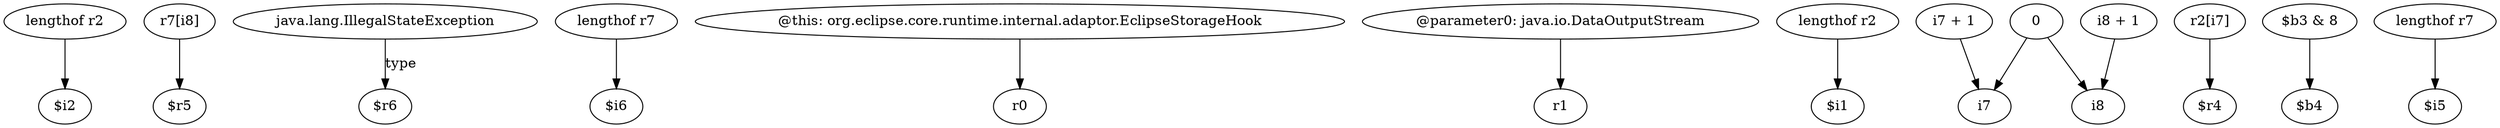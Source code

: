 digraph g {
0[label="lengthof r2"]
1[label="$i2"]
0->1[label=""]
2[label="r7[i8]"]
3[label="$r5"]
2->3[label=""]
4[label="java.lang.IllegalStateException"]
5[label="$r6"]
4->5[label="type"]
6[label="lengthof r7"]
7[label="$i6"]
6->7[label=""]
8[label="@this: org.eclipse.core.runtime.internal.adaptor.EclipseStorageHook"]
9[label="r0"]
8->9[label=""]
10[label="@parameter0: java.io.DataOutputStream"]
11[label="r1"]
10->11[label=""]
12[label="lengthof r2"]
13[label="$i1"]
12->13[label=""]
14[label="i7 + 1"]
15[label="i7"]
14->15[label=""]
16[label="0"]
17[label="i8"]
16->17[label=""]
16->15[label=""]
18[label="r2[i7]"]
19[label="$r4"]
18->19[label=""]
20[label="$b3 & 8"]
21[label="$b4"]
20->21[label=""]
22[label="i8 + 1"]
22->17[label=""]
23[label="lengthof r7"]
24[label="$i5"]
23->24[label=""]
}